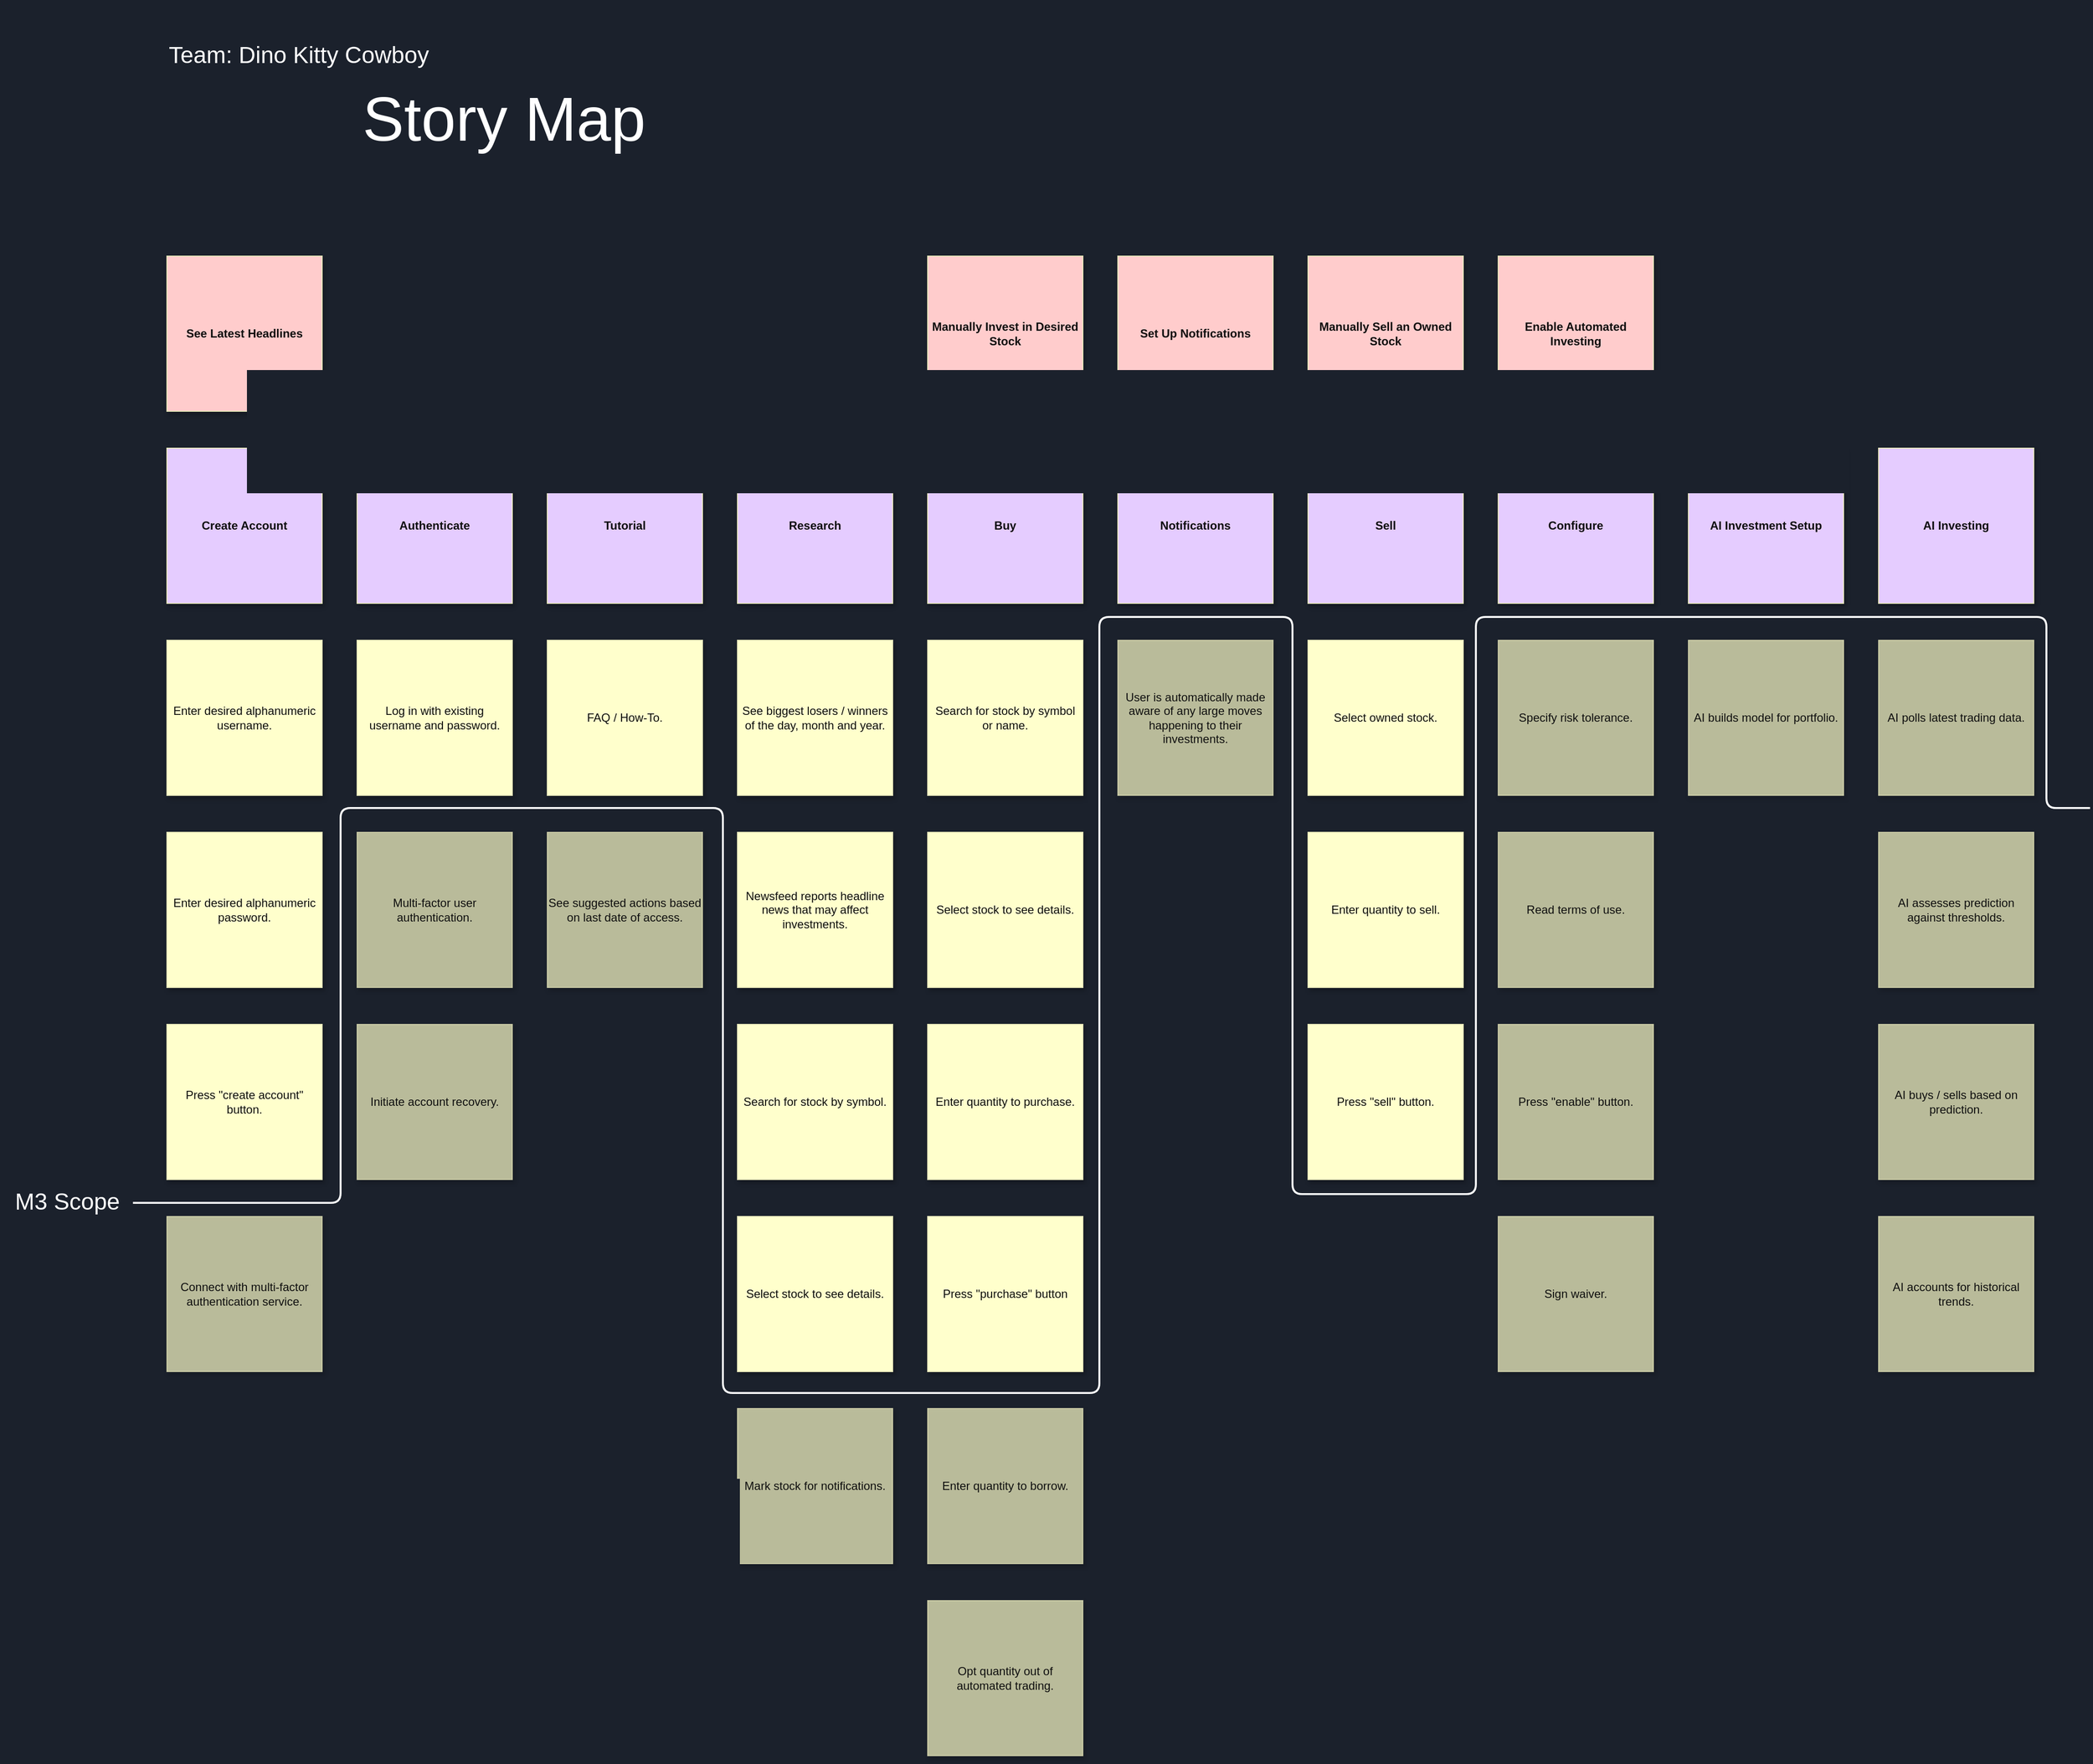 <mxfile>
    <diagram id="Qm1wgdAbv6t-hR0ltIOR" name="Page-1">
        <mxGraphModel dx="2255" dy="1358" grid="0" gridSize="10" guides="1" tooltips="1" connect="1" arrows="1" fold="1" page="0" pageScale="1" pageWidth="850" pageHeight="1100" background="#1b212c" math="0" shadow="0">
            <root>
                <mxCell id="0"/>
                <mxCell id="1" parent="0"/>
                <mxCell id="2" value="&lt;font color=&quot;#0f0f0f&quot;&gt;Authenticate&lt;/font&gt;" style="whiteSpace=wrap;html=1;aspect=fixed;fillColor=#E5CCFF;shadow=1;rounded=0;strokeColor=#E6E6B8;fontStyle=1" parent="1" vertex="1">
                    <mxGeometry x="160" y="280" width="160" height="160" as="geometry"/>
                </mxCell>
                <mxCell id="3" value="&lt;font color=&quot;#0f0f0f&quot;&gt;Research&lt;/font&gt;" style="whiteSpace=wrap;html=1;aspect=fixed;fillColor=#E5CCFF;shadow=1;rounded=0;strokeColor=#E6E6B8;fontStyle=1" parent="1" vertex="1">
                    <mxGeometry x="552" y="280" width="160" height="160" as="geometry"/>
                </mxCell>
                <mxCell id="5" value="&lt;font color=&quot;#0f0f0f&quot;&gt;Notifications&lt;/font&gt;" style="whiteSpace=wrap;html=1;aspect=fixed;fillColor=#E5CCFF;shadow=1;rounded=0;strokeColor=#E6E6B8;fontStyle=1" parent="1" vertex="1">
                    <mxGeometry x="944" y="280" width="160" height="160" as="geometry"/>
                </mxCell>
                <mxCell id="6" value="&lt;font color=&quot;#0f0f0f&quot;&gt;Enter desired alphanumeric username.&lt;/font&gt;" style="whiteSpace=wrap;html=1;aspect=fixed;fillColor=#FFFFCC;shadow=1;rounded=0;strokeColor=#E6E6B8;fontStyle=0" parent="1" vertex="1">
                    <mxGeometry x="-36" y="478" width="160" height="160" as="geometry"/>
                </mxCell>
                <mxCell id="7" value="&lt;font color=&quot;#0f0f0f&quot;&gt;Log in with existing username and password.&lt;/font&gt;" style="whiteSpace=wrap;html=1;aspect=fixed;fillColor=#FFFFCC;shadow=1;rounded=0;strokeColor=#E6E6B8;fontStyle=0" parent="1" vertex="1">
                    <mxGeometry x="160" y="478" width="160" height="160" as="geometry"/>
                </mxCell>
                <mxCell id="8" value="&lt;font color=&quot;#0f0f0f&quot;&gt;See biggest losers / winners of the day, month and year.&lt;/font&gt;" style="whiteSpace=wrap;html=1;aspect=fixed;fillColor=#FFFFCC;shadow=1;rounded=0;strokeColor=#E6E6B8;fontStyle=0" parent="1" vertex="1">
                    <mxGeometry x="552" y="478" width="160" height="160" as="geometry"/>
                </mxCell>
                <mxCell id="9" value="&lt;font color=&quot;#0f0f0f&quot;&gt;Newsfeed reports headline news that may affect investments.&lt;/font&gt;" style="whiteSpace=wrap;html=1;aspect=fixed;fillColor=#FFFFCC;shadow=1;rounded=0;strokeColor=#E6E6B8;fontStyle=0" parent="1" vertex="1">
                    <mxGeometry x="552" y="676" width="160" height="160" as="geometry"/>
                </mxCell>
                <mxCell id="10" value="&lt;font color=&quot;#0f0f0f&quot;&gt;Search for stock by symbol or name.&lt;/font&gt;" style="whiteSpace=wrap;html=1;aspect=fixed;fillColor=#FFFFCC;shadow=1;rounded=0;strokeColor=#E6E6B8;fontStyle=0" parent="1" vertex="1">
                    <mxGeometry x="748" y="478" width="160" height="160" as="geometry"/>
                </mxCell>
                <mxCell id="11" value="&lt;font color=&quot;#0f0f0f&quot;&gt;User is automatically made aware of any large moves happening to their investments.&lt;/font&gt;" style="whiteSpace=wrap;html=1;aspect=fixed;fillColor=#FFFFCC;shadow=1;rounded=0;strokeColor=#E6E6B8;fontStyle=0;opacity=70;" parent="1" vertex="1">
                    <mxGeometry x="944" y="478" width="160" height="160" as="geometry"/>
                </mxCell>
                <mxCell id="14" value="Story Map" style="text;html=1;align=center;verticalAlign=middle;resizable=0;points=[];autosize=1;strokeColor=none;fillColor=none;fontSize=64;fontColor=#FFFFFF;" parent="1" vertex="1">
                    <mxGeometry x="160" y="-100" width="302" height="81" as="geometry"/>
                </mxCell>
                <mxCell id="17" value="&lt;font color=&quot;#0f0f0f&quot;&gt;Multi-factor user authentication.&lt;/font&gt;" style="whiteSpace=wrap;html=1;aspect=fixed;fillColor=#FFFFCC;shadow=1;rounded=0;strokeColor=#E6E6B8;fontStyle=0;opacity=70;" parent="1" vertex="1">
                    <mxGeometry x="160" y="676" width="160" height="160" as="geometry"/>
                </mxCell>
                <mxCell id="19" value="&lt;font color=&quot;#0f0f0f&quot;&gt;Create Account&lt;/font&gt;" style="whiteSpace=wrap;html=1;aspect=fixed;fillColor=#E5CCFF;shadow=1;rounded=0;strokeColor=#E6E6B8;fontStyle=1" parent="1" vertex="1">
                    <mxGeometry x="-36" y="280" width="160" height="160" as="geometry"/>
                </mxCell>
                <mxCell id="20" value="&lt;font color=&quot;#0f0f0f&quot;&gt;Initiate account recovery.&lt;/font&gt;" style="whiteSpace=wrap;html=1;aspect=fixed;fillColor=#FFFFCC;shadow=1;rounded=0;strokeColor=#E6E6B8;fontStyle=0;opacity=70;" parent="1" vertex="1">
                    <mxGeometry x="160" y="874" width="160" height="160" as="geometry"/>
                </mxCell>
                <mxCell id="21" value="&lt;font color=&quot;#0f0f0f&quot;&gt;Enter desired alphanumeric password.&lt;/font&gt;" style="whiteSpace=wrap;html=1;aspect=fixed;fillColor=#FFFFCC;shadow=1;rounded=0;strokeColor=#E6E6B8;fontStyle=0" parent="1" vertex="1">
                    <mxGeometry x="-36" y="676" width="160" height="160" as="geometry"/>
                </mxCell>
                <mxCell id="22" value="&lt;font color=&quot;#0f0f0f&quot;&gt;Connect with multi-factor authentication service.&lt;/font&gt;" style="whiteSpace=wrap;html=1;aspect=fixed;fillColor=#FFFFCC;shadow=1;rounded=0;strokeColor=#E6E6B8;fontStyle=0;opacity=70;" parent="1" vertex="1">
                    <mxGeometry x="-36" y="1072" width="160" height="160" as="geometry"/>
                </mxCell>
                <mxCell id="23" value="&lt;font color=&quot;#0f0f0f&quot;&gt;Press &quot;create account&quot; button.&lt;/font&gt;" style="whiteSpace=wrap;html=1;aspect=fixed;fillColor=#FFFFCC;shadow=1;rounded=0;strokeColor=#E6E6B8;fontStyle=0" parent="1" vertex="1">
                    <mxGeometry x="-36" y="874" width="160" height="160" as="geometry"/>
                </mxCell>
                <mxCell id="25" value="&lt;font color=&quot;#0f0f0f&quot;&gt;See Latest Headlines&lt;/font&gt;" style="whiteSpace=wrap;html=1;aspect=fixed;fillColor=#FFCCCC;shadow=1;rounded=0;strokeColor=#E6E6B8;fontStyle=1" parent="1" vertex="1">
                    <mxGeometry x="-36" y="82" width="160" height="160" as="geometry"/>
                </mxCell>
                <mxCell id="26" value="" style="endArrow=none;html=1;fontSize=64;fontColor=#FFFFFF;strokeWidth=2;labelBackgroundColor=#FFFFFF;fillColor=#f5f5f5;strokeColor=#FFFFFF;" parent="1" edge="1">
                    <mxGeometry width="50" height="50" relative="1" as="geometry">
                        <mxPoint x="-71" y="1058" as="sourcePoint"/>
                        <mxPoint x="1946" y="651" as="targetPoint"/>
                        <Array as="points">
                            <mxPoint x="143" y="1058"/>
                            <mxPoint x="143" y="651"/>
                            <mxPoint x="340" y="651"/>
                            <mxPoint x="537" y="651"/>
                            <mxPoint x="537" y="1254"/>
                            <mxPoint x="730" y="1254"/>
                            <mxPoint x="925" y="1254"/>
                            <mxPoint x="925" y="454"/>
                            <mxPoint x="1124" y="454"/>
                            <mxPoint x="1124" y="1049"/>
                            <mxPoint x="1313" y="1049"/>
                            <mxPoint x="1313" y="454"/>
                            <mxPoint x="1511" y="454"/>
                            <mxPoint x="1717" y="454"/>
                            <mxPoint x="1901" y="454"/>
                            <mxPoint x="1901" y="651"/>
                        </Array>
                    </mxGeometry>
                </mxCell>
                <mxCell id="28" value="&lt;font color=&quot;#0f0f0f&quot;&gt;Set Up Notifications&lt;/font&gt;" style="whiteSpace=wrap;html=1;aspect=fixed;fillColor=#FFCCCC;shadow=1;rounded=0;strokeColor=#E6E6B8;fontStyle=1" parent="1" vertex="1">
                    <mxGeometry x="944" y="82" width="160" height="160" as="geometry"/>
                </mxCell>
                <mxCell id="29" value="&lt;font color=&quot;#0f0f0f&quot;&gt;Manually Invest in Desired Stock&lt;/font&gt;" style="whiteSpace=wrap;html=1;aspect=fixed;fillColor=#FFCCCC;shadow=1;rounded=0;strokeColor=#E6E6B8;fontStyle=1" parent="1" vertex="1">
                    <mxGeometry x="748" y="82" width="160" height="160" as="geometry"/>
                </mxCell>
                <mxCell id="30" value="&lt;font color=&quot;#0f0f0f&quot;&gt;Buy&lt;/font&gt;" style="whiteSpace=wrap;html=1;aspect=fixed;fillColor=#E5CCFF;shadow=1;rounded=0;strokeColor=#E6E6B8;fontStyle=1" parent="1" vertex="1">
                    <mxGeometry x="748" y="280" width="160" height="160" as="geometry"/>
                </mxCell>
                <mxCell id="31" value="&lt;font color=&quot;#0f0f0f&quot;&gt;Select stock to see details.&lt;/font&gt;" style="whiteSpace=wrap;html=1;aspect=fixed;fillColor=#FFFFCC;shadow=1;rounded=0;strokeColor=#E6E6B8;fontStyle=0" parent="1" vertex="1">
                    <mxGeometry x="748" y="676" width="160" height="160" as="geometry"/>
                </mxCell>
                <mxCell id="32" value="&lt;font color=&quot;#0f0f0f&quot;&gt;Enter quantity to purchase.&lt;/font&gt;" style="whiteSpace=wrap;html=1;aspect=fixed;fillColor=#FFFFCC;shadow=1;rounded=0;strokeColor=#E6E6B8;fontStyle=0" parent="1" vertex="1">
                    <mxGeometry x="748" y="874" width="160" height="160" as="geometry"/>
                </mxCell>
                <mxCell id="33" value="&lt;font color=&quot;#0f0f0f&quot;&gt;Press &quot;purchase&quot; button&lt;/font&gt;" style="whiteSpace=wrap;html=1;aspect=fixed;fillColor=#FFFFCC;shadow=1;rounded=0;strokeColor=#E6E6B8;fontStyle=0" parent="1" vertex="1">
                    <mxGeometry x="748" y="1072" width="160" height="160" as="geometry"/>
                </mxCell>
                <mxCell id="35" value="&lt;font color=&quot;#0f0f0f&quot;&gt;Manually Sell an Owned Stock&lt;/font&gt;" style="whiteSpace=wrap;html=1;aspect=fixed;fillColor=#FFCCCC;shadow=1;rounded=0;strokeColor=#E6E6B8;fontStyle=1" parent="1" vertex="1">
                    <mxGeometry x="1140" y="82" width="160" height="160" as="geometry"/>
                </mxCell>
                <mxCell id="36" value="&lt;font color=&quot;#0f0f0f&quot;&gt;Sell&lt;/font&gt;" style="whiteSpace=wrap;html=1;aspect=fixed;fillColor=#E5CCFF;shadow=1;rounded=0;strokeColor=#E6E6B8;fontStyle=1" parent="1" vertex="1">
                    <mxGeometry x="1140" y="280" width="160" height="160" as="geometry"/>
                </mxCell>
                <mxCell id="37" value="&lt;font color=&quot;#0f0f0f&quot;&gt;Select owned stock.&lt;/font&gt;" style="whiteSpace=wrap;html=1;aspect=fixed;fillColor=#FFFFCC;shadow=1;rounded=0;strokeColor=#E6E6B8;fontStyle=0" parent="1" vertex="1">
                    <mxGeometry x="1140" y="478" width="160" height="160" as="geometry"/>
                </mxCell>
                <mxCell id="38" value="&lt;font color=&quot;#0f0f0f&quot;&gt;Enter quantity to sell.&lt;/font&gt;" style="whiteSpace=wrap;html=1;aspect=fixed;fillColor=#FFFFCC;shadow=1;rounded=0;strokeColor=#E6E6B8;fontStyle=0" parent="1" vertex="1">
                    <mxGeometry x="1140" y="676" width="160" height="160" as="geometry"/>
                </mxCell>
                <mxCell id="39" value="&lt;font color=&quot;#0f0f0f&quot;&gt;Press &quot;sell&quot; button.&lt;/font&gt;" style="whiteSpace=wrap;html=1;aspect=fixed;fillColor=#FFFFCC;shadow=1;rounded=0;strokeColor=#E6E6B8;fontStyle=0" parent="1" vertex="1">
                    <mxGeometry x="1140" y="874" width="160" height="160" as="geometry"/>
                </mxCell>
                <mxCell id="41" value="&lt;font color=&quot;#0f0f0f&quot;&gt;Enter quantity to borrow.&lt;/font&gt;" style="whiteSpace=wrap;html=1;aspect=fixed;fillColor=#FFFFCC;shadow=1;rounded=0;strokeColor=#E6E6B8;fontStyle=0;opacity=70;" parent="1" vertex="1">
                    <mxGeometry x="748" y="1270" width="160" height="160" as="geometry"/>
                </mxCell>
                <mxCell id="42" value="&lt;font color=&quot;#0f0f0f&quot;&gt;Tutorial&lt;/font&gt;" style="whiteSpace=wrap;html=1;aspect=fixed;fillColor=#E5CCFF;shadow=1;rounded=0;strokeColor=#E6E6B8;fontStyle=1" parent="1" vertex="1">
                    <mxGeometry x="356" y="280" width="160" height="160" as="geometry"/>
                </mxCell>
                <mxCell id="43" value="&lt;font color=&quot;#0f0f0f&quot;&gt;FAQ / How-To.&lt;/font&gt;" style="whiteSpace=wrap;html=1;aspect=fixed;fillColor=#FFFFCC;shadow=1;rounded=0;strokeColor=#E6E6B8;fontStyle=0" parent="1" vertex="1">
                    <mxGeometry x="356" y="478" width="160" height="160" as="geometry"/>
                </mxCell>
                <mxCell id="44" value="&lt;font color=&quot;#0f0f0f&quot;&gt;See suggested actions based on last date of access.&lt;/font&gt;" style="whiteSpace=wrap;html=1;aspect=fixed;fillColor=#FFFFCC;shadow=1;rounded=0;strokeColor=#E6E6B8;fontStyle=0;opacity=70;" parent="1" vertex="1">
                    <mxGeometry x="356" y="676" width="160" height="160" as="geometry"/>
                </mxCell>
                <mxCell id="45" value="&lt;font color=&quot;#0f0f0f&quot;&gt;Enable Automated Investing&lt;/font&gt;" style="whiteSpace=wrap;html=1;aspect=fixed;fillColor=#FFCCCC;shadow=1;rounded=0;strokeColor=#E6E6B8;fontStyle=1" parent="1" vertex="1">
                    <mxGeometry x="1336" y="82" width="160" height="160" as="geometry"/>
                </mxCell>
                <mxCell id="46" value="&lt;font color=&quot;#0f0f0f&quot;&gt;Configure&lt;/font&gt;" style="whiteSpace=wrap;html=1;aspect=fixed;fillColor=#E5CCFF;shadow=1;rounded=0;strokeColor=#E6E6B8;fontStyle=1" parent="1" vertex="1">
                    <mxGeometry x="1336" y="280" width="160" height="160" as="geometry"/>
                </mxCell>
                <mxCell id="47" value="&lt;font color=&quot;#0f0f0f&quot;&gt;Specify risk tolerance.&lt;/font&gt;" style="whiteSpace=wrap;html=1;aspect=fixed;fillColor=#FFFFCC;shadow=1;rounded=0;strokeColor=#E6E6B8;fontStyle=0;opacity=70;" parent="1" vertex="1">
                    <mxGeometry x="1336" y="478" width="160" height="160" as="geometry"/>
                </mxCell>
                <mxCell id="48" value="&lt;font color=&quot;#0f0f0f&quot;&gt;Read terms of use.&lt;/font&gt;" style="whiteSpace=wrap;html=1;aspect=fixed;fillColor=#FFFFCC;shadow=1;rounded=0;strokeColor=#E6E6B8;fontStyle=0;opacity=70;" parent="1" vertex="1">
                    <mxGeometry x="1336" y="676" width="160" height="160" as="geometry"/>
                </mxCell>
                <mxCell id="49" value="&lt;font color=&quot;#0f0f0f&quot;&gt;Press &quot;enable&quot; button.&lt;/font&gt;" style="whiteSpace=wrap;html=1;aspect=fixed;fillColor=#FFFFCC;shadow=1;rounded=0;strokeColor=#E6E6B8;fontStyle=0;opacity=70;" parent="1" vertex="1">
                    <mxGeometry x="1336" y="874" width="160" height="160" as="geometry"/>
                </mxCell>
                <mxCell id="50" value="&lt;font color=&quot;#0f0f0f&quot;&gt;Sign waiver.&lt;/font&gt;" style="whiteSpace=wrap;html=1;aspect=fixed;fillColor=#FFFFCC;shadow=1;rounded=0;strokeColor=#E6E6B8;fontStyle=0;opacity=70;" parent="1" vertex="1">
                    <mxGeometry x="1336" y="1072" width="160" height="160" as="geometry"/>
                </mxCell>
                <mxCell id="51" value="&lt;font color=&quot;#0f0f0f&quot;&gt;AI Investment Setup&lt;/font&gt;" style="whiteSpace=wrap;html=1;aspect=fixed;fillColor=#E5CCFF;shadow=1;rounded=0;strokeColor=#E6E6B8;fontStyle=1" parent="1" vertex="1">
                    <mxGeometry x="1532" y="280" width="160" height="160" as="geometry"/>
                </mxCell>
                <mxCell id="52" value="&lt;span style=&quot;color: rgb(15 , 15 , 15)&quot;&gt;AI builds model for portfolio.&lt;/span&gt;" style="whiteSpace=wrap;html=1;aspect=fixed;fillColor=#FFFFCC;shadow=1;rounded=0;strokeColor=#E6E6B8;fontStyle=0;opacity=70;" parent="1" vertex="1">
                    <mxGeometry x="1532" y="478" width="160" height="160" as="geometry"/>
                </mxCell>
                <mxCell id="53" value="&lt;span style=&quot;color: rgb(15 , 15 , 15)&quot;&gt;AI polls latest trading data.&lt;/span&gt;" style="whiteSpace=wrap;html=1;aspect=fixed;fillColor=#FFFFCC;shadow=1;rounded=0;strokeColor=#E6E6B8;fontStyle=0;opacity=70;" parent="1" vertex="1">
                    <mxGeometry x="1728" y="478" width="160" height="160" as="geometry"/>
                </mxCell>
                <mxCell id="54" value="&lt;span style=&quot;color: rgb(15 , 15 , 15)&quot;&gt;AI assesses prediction against thresholds.&lt;/span&gt;" style="whiteSpace=wrap;html=1;aspect=fixed;fillColor=#FFFFCC;shadow=1;rounded=0;strokeColor=#E6E6B8;fontStyle=0;opacity=70;" parent="1" vertex="1">
                    <mxGeometry x="1728" y="676" width="160" height="160" as="geometry"/>
                </mxCell>
                <mxCell id="55" value="&lt;font color=&quot;#0f0f0f&quot;&gt;Opt quantity out of automated trading.&lt;/font&gt;" style="whiteSpace=wrap;html=1;aspect=fixed;fillColor=#FFFFCC;shadow=1;rounded=0;strokeColor=#E6E6B8;fontStyle=0;opacity=70;" parent="1" vertex="1">
                    <mxGeometry x="748" y="1468" width="160" height="160" as="geometry"/>
                </mxCell>
                <mxCell id="56" value="&lt;span style=&quot;color: rgb(15 , 15 , 15)&quot;&gt;AI buys / sells based on prediction.&lt;/span&gt;" style="whiteSpace=wrap;html=1;aspect=fixed;fillColor=#FFFFCC;shadow=1;rounded=0;strokeColor=#E6E6B8;fontStyle=0;opacity=70;" parent="1" vertex="1">
                    <mxGeometry x="1728" y="874" width="160" height="160" as="geometry"/>
                </mxCell>
                <mxCell id="57" value="&lt;span style=&quot;color: rgb(15 , 15 , 15)&quot;&gt;AI accounts for historical trends.&lt;/span&gt;" style="whiteSpace=wrap;html=1;aspect=fixed;fillColor=#FFFFCC;shadow=1;rounded=0;strokeColor=#E6E6B8;fontStyle=0;opacity=70;" parent="1" vertex="1">
                    <mxGeometry x="1728" y="1072" width="160" height="160" as="geometry"/>
                </mxCell>
                <mxCell id="58" value="&lt;font color=&quot;#0f0f0f&quot;&gt;AI Investing&lt;/font&gt;" style="whiteSpace=wrap;html=1;aspect=fixed;fillColor=#E5CCFF;shadow=1;rounded=0;strokeColor=#E6E6B8;fontStyle=1" parent="1" vertex="1">
                    <mxGeometry x="1728" y="280" width="160" height="160" as="geometry"/>
                </mxCell>
                <mxCell id="59" value="&lt;font color=&quot;#0f0f0f&quot;&gt;Search for stock by symbol.&lt;/font&gt;" style="whiteSpace=wrap;html=1;aspect=fixed;fillColor=#FFFFCC;shadow=1;rounded=0;strokeColor=#E6E6B8;fontStyle=0" parent="1" vertex="1">
                    <mxGeometry x="552" y="874" width="160" height="160" as="geometry"/>
                </mxCell>
                <mxCell id="60" value="&lt;font color=&quot;#0f0f0f&quot;&gt;Select stock to see details.&lt;/font&gt;" style="whiteSpace=wrap;html=1;aspect=fixed;fillColor=#FFFFCC;shadow=1;rounded=0;strokeColor=#E6E6B8;fontStyle=0" parent="1" vertex="1">
                    <mxGeometry x="552" y="1072" width="160" height="160" as="geometry"/>
                </mxCell>
                <mxCell id="61" value="&lt;font color=&quot;#0f0f0f&quot;&gt;Mark stock for notifications.&lt;/font&gt;" style="whiteSpace=wrap;html=1;aspect=fixed;fillColor=#FFFFCC;shadow=1;rounded=0;strokeColor=#E6E6B8;fontStyle=0;opacity=70;" parent="1" vertex="1">
                    <mxGeometry x="552" y="1270" width="160" height="160" as="geometry"/>
                </mxCell>
                <mxCell id="62" value="&lt;font style=&quot;font-size: 24px&quot;&gt;Team: Dino Kitty Cowboy&lt;/font&gt;" style="text;html=1;strokeColor=none;fillColor=none;align=left;verticalAlign=middle;whiteSpace=wrap;rounded=0;shadow=1;fontSize=64;fontColor=#FFFFFF;" parent="1" vertex="1">
                    <mxGeometry x="-36" y="-178" width="277" height="77" as="geometry"/>
                </mxCell>
                <mxCell id="63" value="M3 Scope" style="text;html=1;strokeColor=none;fillColor=none;align=center;verticalAlign=middle;whiteSpace=wrap;rounded=0;shadow=1;fontSize=24;fontColor=#FFFFFF;" parent="1" vertex="1">
                    <mxGeometry x="-204" y="1042" width="131" height="30" as="geometry"/>
                </mxCell>
            </root>
        </mxGraphModel>
    </diagram>
</mxfile>